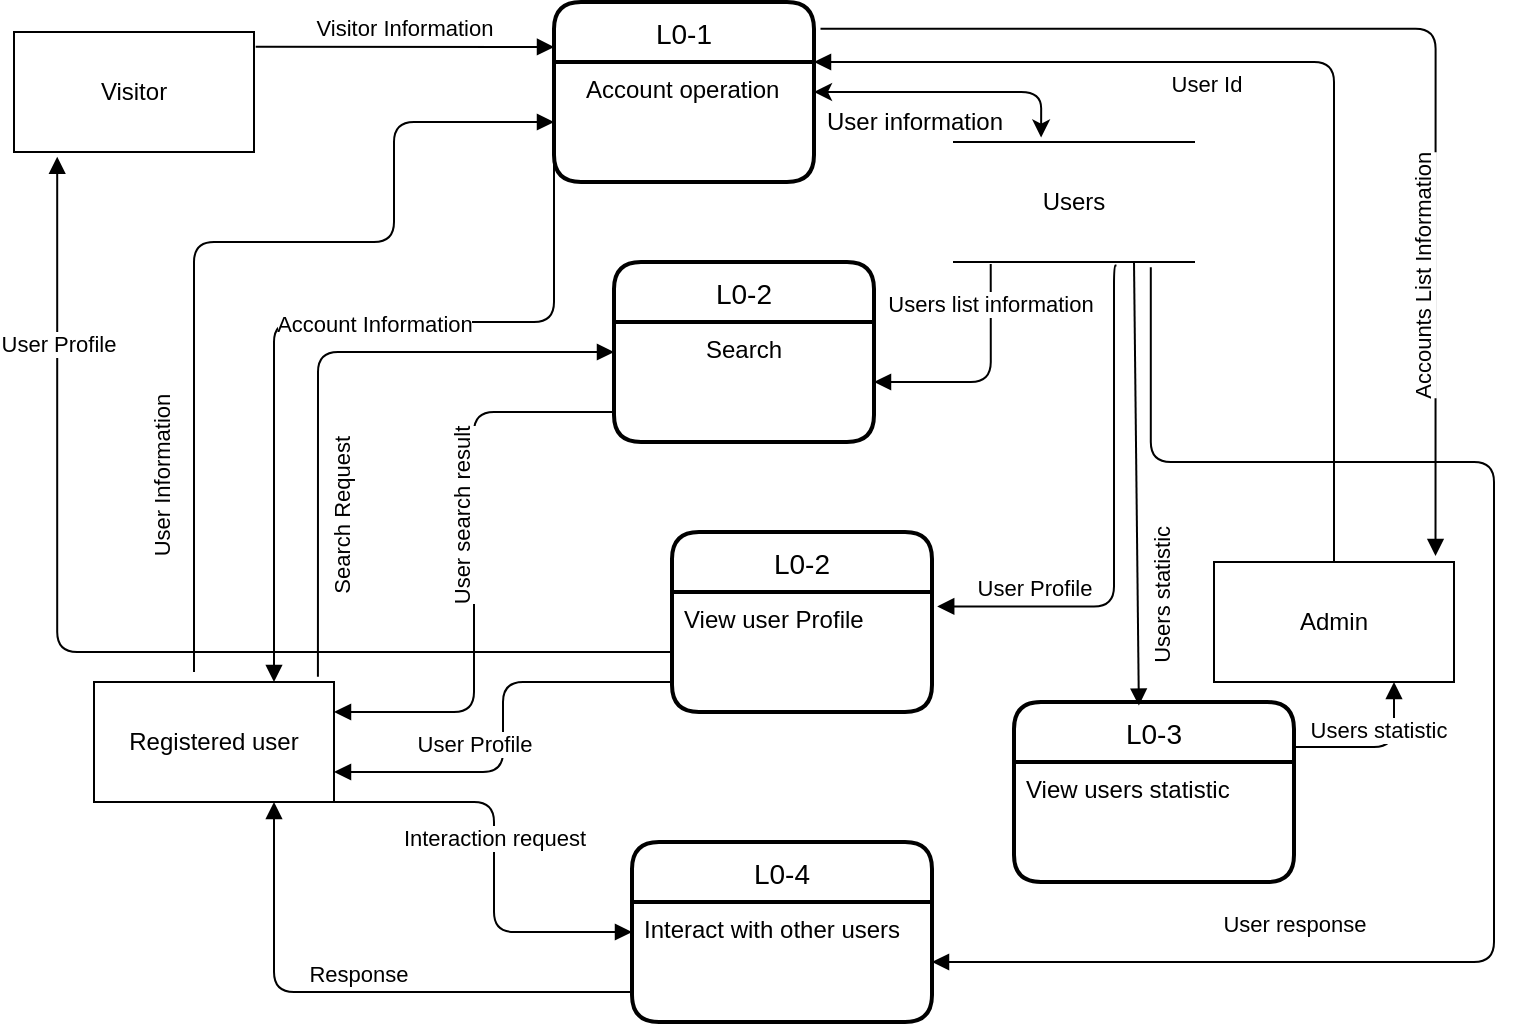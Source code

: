 <mxfile version="14.9.0" type="device"><diagram id="2BdAjohHKtYx0rY5KsMt" name="Page-1"><mxGraphModel dx="1038" dy="489" grid="1" gridSize="10" guides="1" tooltips="1" connect="1" arrows="1" fold="1" page="1" pageScale="1" pageWidth="827" pageHeight="1169" math="0" shadow="0"><root><mxCell id="0"/><mxCell id="1" parent="0"/><mxCell id="JCOsx6WciaWVDBwRkVZ--1" value="Visitor" style="rounded=0;whiteSpace=wrap;html=1;" parent="1" vertex="1"><mxGeometry x="30" y="35" width="120" height="60" as="geometry"/></mxCell><mxCell id="JCOsx6WciaWVDBwRkVZ--2" value="Registered user" style="rounded=0;whiteSpace=wrap;html=1;" parent="1" vertex="1"><mxGeometry x="70" y="360" width="120" height="60" as="geometry"/></mxCell><mxCell id="JCOsx6WciaWVDBwRkVZ--3" value="Admin" style="rounded=0;whiteSpace=wrap;html=1;" parent="1" vertex="1"><mxGeometry x="630" y="300" width="120" height="60" as="geometry"/></mxCell><mxCell id="JCOsx6WciaWVDBwRkVZ--15" value="L0-1" style="swimlane;childLayout=stackLayout;horizontal=1;startSize=30;horizontalStack=0;rounded=1;fontSize=14;fontStyle=0;strokeWidth=2;resizeParent=0;resizeLast=1;shadow=0;dashed=0;align=center;" parent="1" vertex="1"><mxGeometry x="300" y="20" width="130" height="90" as="geometry"/></mxCell><mxCell id="JCOsx6WciaWVDBwRkVZ--16" value="   Account operation" style="align=left;strokeColor=none;fillColor=none;spacingLeft=4;fontSize=12;verticalAlign=top;resizable=0;rotatable=0;part=1;" parent="JCOsx6WciaWVDBwRkVZ--15" vertex="1"><mxGeometry y="30" width="130" height="60" as="geometry"/></mxCell><mxCell id="JCOsx6WciaWVDBwRkVZ--19" value="L0-2" style="swimlane;childLayout=stackLayout;horizontal=1;startSize=30;horizontalStack=0;rounded=1;fontSize=14;fontStyle=0;strokeWidth=2;resizeParent=0;resizeLast=1;shadow=0;dashed=0;align=center;" parent="1" vertex="1"><mxGeometry x="330" y="150" width="130" height="90" as="geometry"/></mxCell><mxCell id="JCOsx6WciaWVDBwRkVZ--20" value="            Search" style="align=left;strokeColor=none;fillColor=none;spacingLeft=4;fontSize=12;verticalAlign=top;resizable=0;rotatable=0;part=1;" parent="JCOsx6WciaWVDBwRkVZ--19" vertex="1"><mxGeometry y="30" width="130" height="60" as="geometry"/></mxCell><mxCell id="JCOsx6WciaWVDBwRkVZ--22" value="L0-3" style="swimlane;childLayout=stackLayout;horizontal=1;startSize=30;horizontalStack=0;rounded=1;fontSize=14;fontStyle=0;strokeWidth=2;resizeParent=0;resizeLast=1;shadow=0;dashed=0;align=center;" parent="1" vertex="1"><mxGeometry x="530" y="370" width="140" height="90" as="geometry"/></mxCell><mxCell id="JCOsx6WciaWVDBwRkVZ--23" value="View users statistic" style="align=left;strokeColor=none;fillColor=none;spacingLeft=4;fontSize=12;verticalAlign=top;resizable=0;rotatable=0;part=1;" parent="JCOsx6WciaWVDBwRkVZ--22" vertex="1"><mxGeometry y="30" width="140" height="60" as="geometry"/></mxCell><mxCell id="JCOsx6WciaWVDBwRkVZ--24" value="L0-4" style="swimlane;childLayout=stackLayout;horizontal=1;startSize=30;horizontalStack=0;rounded=1;fontSize=14;fontStyle=0;strokeWidth=2;resizeParent=0;resizeLast=1;shadow=0;dashed=0;align=center;" parent="1" vertex="1"><mxGeometry x="339" y="440" width="150" height="90" as="geometry"/></mxCell><mxCell id="JCOsx6WciaWVDBwRkVZ--25" value="Interact with other users" style="align=left;strokeColor=none;fillColor=none;spacingLeft=4;fontSize=12;verticalAlign=top;resizable=0;rotatable=0;part=1;" parent="JCOsx6WciaWVDBwRkVZ--24" vertex="1"><mxGeometry y="30" width="150" height="60" as="geometry"/></mxCell><mxCell id="JCOsx6WciaWVDBwRkVZ--32" value="Visitor Information" style="html=1;verticalAlign=bottom;endArrow=block;entryX=0;entryY=0.25;entryDx=0;entryDy=0;exitX=1.007;exitY=0.123;exitDx=0;exitDy=0;exitPerimeter=0;" parent="1" source="JCOsx6WciaWVDBwRkVZ--1" target="JCOsx6WciaWVDBwRkVZ--15" edge="1"><mxGeometry width="80" relative="1" as="geometry"><mxPoint x="20" y="180" as="sourcePoint"/><mxPoint x="160" y="190" as="targetPoint"/></mxGeometry></mxCell><mxCell id="JCOsx6WciaWVDBwRkVZ--35" value="Account Information" style="html=1;verticalAlign=bottom;endArrow=block;entryX=0.75;entryY=0;entryDx=0;entryDy=0;exitX=0;exitY=0.75;exitDx=0;exitDy=0;edgeStyle=orthogonalEdgeStyle;" parent="1" source="JCOsx6WciaWVDBwRkVZ--15" target="JCOsx6WciaWVDBwRkVZ--2" edge="1"><mxGeometry x="-0.115" y="10" width="80" relative="1" as="geometry"><mxPoint x="210" y="250" as="sourcePoint"/><mxPoint x="330" y="77.5" as="targetPoint"/><Array as="points"><mxPoint x="300" y="180"/><mxPoint x="160" y="180"/></Array><mxPoint as="offset"/></mxGeometry></mxCell><mxCell id="JCOsx6WciaWVDBwRkVZ--38" value="Search Request" style="html=1;verticalAlign=bottom;endArrow=block;exitX=0.933;exitY=-0.043;exitDx=0;exitDy=0;exitPerimeter=0;entryX=0;entryY=0.25;entryDx=0;entryDy=0;horizontal=0;edgeStyle=orthogonalEdgeStyle;" parent="1" source="JCOsx6WciaWVDBwRkVZ--2" target="JCOsx6WciaWVDBwRkVZ--20" edge="1"><mxGeometry x="-0.501" y="-18" width="80" relative="1" as="geometry"><mxPoint x="220.84" y="107.38" as="sourcePoint"/><mxPoint x="340" y="200" as="targetPoint"/><Array as="points"><mxPoint x="182" y="195"/></Array><mxPoint as="offset"/></mxGeometry></mxCell><mxCell id="JCOsx6WciaWVDBwRkVZ--39" value="Users" style="shape=partialRectangle;whiteSpace=wrap;html=1;left=0;right=0;fillColor=none;" parent="1" vertex="1"><mxGeometry x="500" y="90" width="120" height="60" as="geometry"/></mxCell><mxCell id="JCOsx6WciaWVDBwRkVZ--40" value="Users list information" style="html=1;verticalAlign=bottom;endArrow=block;exitX=0.153;exitY=1.017;exitDx=0;exitDy=0;entryX=1;entryY=0.5;entryDx=0;entryDy=0;exitPerimeter=0;edgeStyle=orthogonalEdgeStyle;" parent="1" source="JCOsx6WciaWVDBwRkVZ--39" target="JCOsx6WciaWVDBwRkVZ--20" edge="1"><mxGeometry x="-0.506" width="80" relative="1" as="geometry"><mxPoint x="230.84" y="117.38" as="sourcePoint"/><mxPoint x="480" y="210" as="targetPoint"/><mxPoint as="offset"/></mxGeometry></mxCell><mxCell id="JCOsx6WciaWVDBwRkVZ--41" value="User search result" style="html=1;verticalAlign=bottom;endArrow=block;entryX=1;entryY=0.25;entryDx=0;entryDy=0;exitX=0;exitY=0.75;exitDx=0;exitDy=0;edgeStyle=orthogonalEdgeStyle;horizontal=0;" parent="1" source="JCOsx6WciaWVDBwRkVZ--20" target="JCOsx6WciaWVDBwRkVZ--2" edge="1"><mxGeometry x="-0.138" width="80" relative="1" as="geometry"><mxPoint x="360" y="250" as="sourcePoint"/><mxPoint x="380" y="127.5" as="targetPoint"/><mxPoint as="offset"/></mxGeometry></mxCell><mxCell id="JCOsx6WciaWVDBwRkVZ--43" value="Users statistic" style="html=1;verticalAlign=bottom;endArrow=block;exitX=0.75;exitY=1;exitDx=0;exitDy=0;entryX=0.446;entryY=0.02;entryDx=0;entryDy=0;entryPerimeter=0;horizontal=0;" parent="1" source="JCOsx6WciaWVDBwRkVZ--39" target="JCOsx6WciaWVDBwRkVZ--22" edge="1"><mxGeometry x="0.535" y="18" width="80" relative="1" as="geometry"><mxPoint x="560" y="180" as="sourcePoint"/><mxPoint x="580" y="320" as="targetPoint"/><mxPoint as="offset"/></mxGeometry></mxCell><mxCell id="JCOsx6WciaWVDBwRkVZ--44" value="Users statistic" style="html=1;verticalAlign=bottom;endArrow=block;entryX=0.75;entryY=1;entryDx=0;entryDy=0;exitX=1;exitY=0.25;exitDx=0;exitDy=0;edgeStyle=orthogonalEdgeStyle;" parent="1" source="JCOsx6WciaWVDBwRkVZ--22" target="JCOsx6WciaWVDBwRkVZ--3" edge="1"><mxGeometry width="80" relative="1" as="geometry"><mxPoint x="270.84" y="157.38" as="sourcePoint"/><mxPoint x="410" y="157.5" as="targetPoint"/></mxGeometry></mxCell><mxCell id="JCOsx6WciaWVDBwRkVZ--46" value="Interaction request" style="html=1;verticalAlign=bottom;endArrow=block;entryX=0;entryY=0.25;entryDx=0;entryDy=0;edgeStyle=orthogonalEdgeStyle;exitX=1;exitY=1;exitDx=0;exitDy=0;" parent="1" source="JCOsx6WciaWVDBwRkVZ--2" target="JCOsx6WciaWVDBwRkVZ--25" edge="1"><mxGeometry width="80" relative="1" as="geometry"><mxPoint x="200" y="420" as="sourcePoint"/><mxPoint x="420" y="167.5" as="targetPoint"/><Array as="points"><mxPoint x="270" y="420"/><mxPoint x="270" y="485"/></Array></mxGeometry></mxCell><mxCell id="JCOsx6WciaWVDBwRkVZ--47" value="Response" style="html=1;verticalAlign=bottom;endArrow=block;entryX=0.75;entryY=1;entryDx=0;entryDy=0;exitX=0;exitY=0.75;exitDx=0;exitDy=0;edgeStyle=orthogonalEdgeStyle;" parent="1" source="JCOsx6WciaWVDBwRkVZ--25" target="JCOsx6WciaWVDBwRkVZ--2" edge="1"><mxGeometry width="80" relative="1" as="geometry"><mxPoint x="290.84" y="177.38" as="sourcePoint"/><mxPoint x="430" y="177.5" as="targetPoint"/></mxGeometry></mxCell><mxCell id="JCOsx6WciaWVDBwRkVZ--48" value="User response" style="html=1;verticalAlign=bottom;endArrow=block;entryX=1;entryY=0.5;entryDx=0;entryDy=0;exitX=0.82;exitY=1.043;exitDx=0;exitDy=0;exitPerimeter=0;edgeStyle=orthogonalEdgeStyle;" parent="1" source="JCOsx6WciaWVDBwRkVZ--39" target="JCOsx6WciaWVDBwRkVZ--25" edge="1"><mxGeometry x="0.547" y="-10" width="80" relative="1" as="geometry"><mxPoint x="300.84" y="187.38" as="sourcePoint"/><mxPoint x="440" y="187.5" as="targetPoint"/><Array as="points"><mxPoint x="598" y="250"/><mxPoint x="770" y="250"/><mxPoint x="770" y="500"/></Array><mxPoint as="offset"/></mxGeometry></mxCell><mxCell id="JCOsx6WciaWVDBwRkVZ--50" value="User Information" style="html=1;verticalAlign=bottom;endArrow=block;entryX=0;entryY=0.5;entryDx=0;entryDy=0;edgeStyle=orthogonalEdgeStyle;horizontal=0;" parent="1" target="JCOsx6WciaWVDBwRkVZ--16" edge="1"><mxGeometry x="-0.582" y="10" width="80" relative="1" as="geometry"><mxPoint x="120" y="355" as="sourcePoint"/><mxPoint x="450" y="197.5" as="targetPoint"/><Array as="points"><mxPoint x="120" y="355"/><mxPoint x="120" y="140"/><mxPoint x="220" y="140"/><mxPoint x="220" y="80"/></Array><mxPoint as="offset"/></mxGeometry></mxCell><mxCell id="yLU4AyVqfBqUJtXw0ptm-2" value="" style="endArrow=classic;startArrow=classic;html=1;edgeStyle=orthogonalEdgeStyle;exitX=1;exitY=0.25;exitDx=0;exitDy=0;entryX=0.363;entryY=-0.037;entryDx=0;entryDy=0;entryPerimeter=0;" edge="1" parent="1" source="JCOsx6WciaWVDBwRkVZ--16" target="JCOsx6WciaWVDBwRkVZ--39"><mxGeometry width="50" height="50" relative="1" as="geometry"><mxPoint x="480" y="80" as="sourcePoint"/><mxPoint x="620" y="20" as="targetPoint"/><Array as="points"><mxPoint x="544" y="65"/></Array></mxGeometry></mxCell><mxCell id="yLU4AyVqfBqUJtXw0ptm-3" value="User information" style="text;html=1;align=center;verticalAlign=middle;resizable=0;points=[];autosize=1;strokeColor=none;" vertex="1" parent="1"><mxGeometry x="430" y="70" width="100" height="20" as="geometry"/></mxCell><mxCell id="yLU4AyVqfBqUJtXw0ptm-4" value="Accounts List Information" style="html=1;verticalAlign=bottom;endArrow=block;edgeStyle=orthogonalEdgeStyle;exitX=1.025;exitY=0.149;exitDx=0;exitDy=0;exitPerimeter=0;entryX=0.923;entryY=-0.05;entryDx=0;entryDy=0;entryPerimeter=0;textDirection=ltr;horizontal=0;" edge="1" parent="1" source="JCOsx6WciaWVDBwRkVZ--15" target="JCOsx6WciaWVDBwRkVZ--3"><mxGeometry x="0.521" width="80" relative="1" as="geometry"><mxPoint x="480" y="30" as="sourcePoint"/><mxPoint x="750" y="240" as="targetPoint"/><mxPoint as="offset"/></mxGeometry></mxCell><mxCell id="yLU4AyVqfBqUJtXw0ptm-5" value="User Id" style="html=1;verticalAlign=bottom;endArrow=block;exitX=0.5;exitY=0;exitDx=0;exitDy=0;entryX=1;entryY=0;entryDx=0;entryDy=0;edgeStyle=orthogonalEdgeStyle;" edge="1" parent="1" source="JCOsx6WciaWVDBwRkVZ--3" target="JCOsx6WciaWVDBwRkVZ--16"><mxGeometry x="0.234" y="20" width="80" relative="1" as="geometry"><mxPoint x="650" y="180" as="sourcePoint"/><mxPoint x="650" y="60" as="targetPoint"/><Array as="points"><mxPoint x="690" y="50"/></Array><mxPoint as="offset"/></mxGeometry></mxCell><mxCell id="yLU4AyVqfBqUJtXw0ptm-10" value="L0-2" style="swimlane;childLayout=stackLayout;horizontal=1;startSize=30;horizontalStack=0;rounded=1;fontSize=14;fontStyle=0;strokeWidth=2;resizeParent=0;resizeLast=1;shadow=0;dashed=0;align=center;" vertex="1" parent="1"><mxGeometry x="359" y="285" width="130" height="90" as="geometry"/></mxCell><mxCell id="yLU4AyVqfBqUJtXw0ptm-11" value="View user Profile" style="align=left;strokeColor=none;fillColor=none;spacingLeft=4;fontSize=12;verticalAlign=top;resizable=0;rotatable=0;part=1;" vertex="1" parent="yLU4AyVqfBqUJtXw0ptm-10"><mxGeometry y="30" width="130" height="60" as="geometry"/></mxCell><mxCell id="yLU4AyVqfBqUJtXw0ptm-12" value="User Profile" style="html=1;verticalAlign=bottom;endArrow=block;exitX=0.677;exitY=1.03;exitDx=0;exitDy=0;entryX=1.02;entryY=0.12;entryDx=0;entryDy=0;entryPerimeter=0;exitPerimeter=0;edgeStyle=orthogonalEdgeStyle;horizontal=1;" edge="1" parent="1" source="JCOsx6WciaWVDBwRkVZ--39" target="yLU4AyVqfBqUJtXw0ptm-11"><mxGeometry x="0.628" width="80" relative="1" as="geometry"><mxPoint x="550" y="170" as="sourcePoint"/><mxPoint x="552.44" y="391.8" as="targetPoint"/><mxPoint as="offset"/><Array as="points"><mxPoint x="580" y="152"/><mxPoint x="580" y="322"/></Array></mxGeometry></mxCell><mxCell id="yLU4AyVqfBqUJtXw0ptm-13" value="User Profile" style="html=1;verticalAlign=bottom;endArrow=block;exitX=0;exitY=0.75;exitDx=0;exitDy=0;horizontal=1;entryX=1;entryY=0.75;entryDx=0;entryDy=0;edgeStyle=orthogonalEdgeStyle;" edge="1" parent="1" source="yLU4AyVqfBqUJtXw0ptm-11" target="JCOsx6WciaWVDBwRkVZ--2"><mxGeometry x="0.346" y="-5" width="80" relative="1" as="geometry"><mxPoint x="359.64" y="189.6" as="sourcePoint"/><mxPoint x="200" y="380" as="targetPoint"/><mxPoint as="offset"/></mxGeometry></mxCell><mxCell id="yLU4AyVqfBqUJtXw0ptm-14" value="User Profile" style="html=1;verticalAlign=bottom;endArrow=block;horizontal=1;exitX=0;exitY=0.5;exitDx=0;exitDy=0;entryX=0.18;entryY=1.04;entryDx=0;entryDy=0;entryPerimeter=0;edgeStyle=orthogonalEdgeStyle;" edge="1" parent="1" source="yLU4AyVqfBqUJtXw0ptm-11" target="JCOsx6WciaWVDBwRkVZ--1"><mxGeometry x="0.628" width="80" relative="1" as="geometry"><mxPoint x="310" y="300" as="sourcePoint"/><mxPoint x="60" y="100" as="targetPoint"/><mxPoint as="offset"/></mxGeometry></mxCell></root></mxGraphModel></diagram></mxfile>